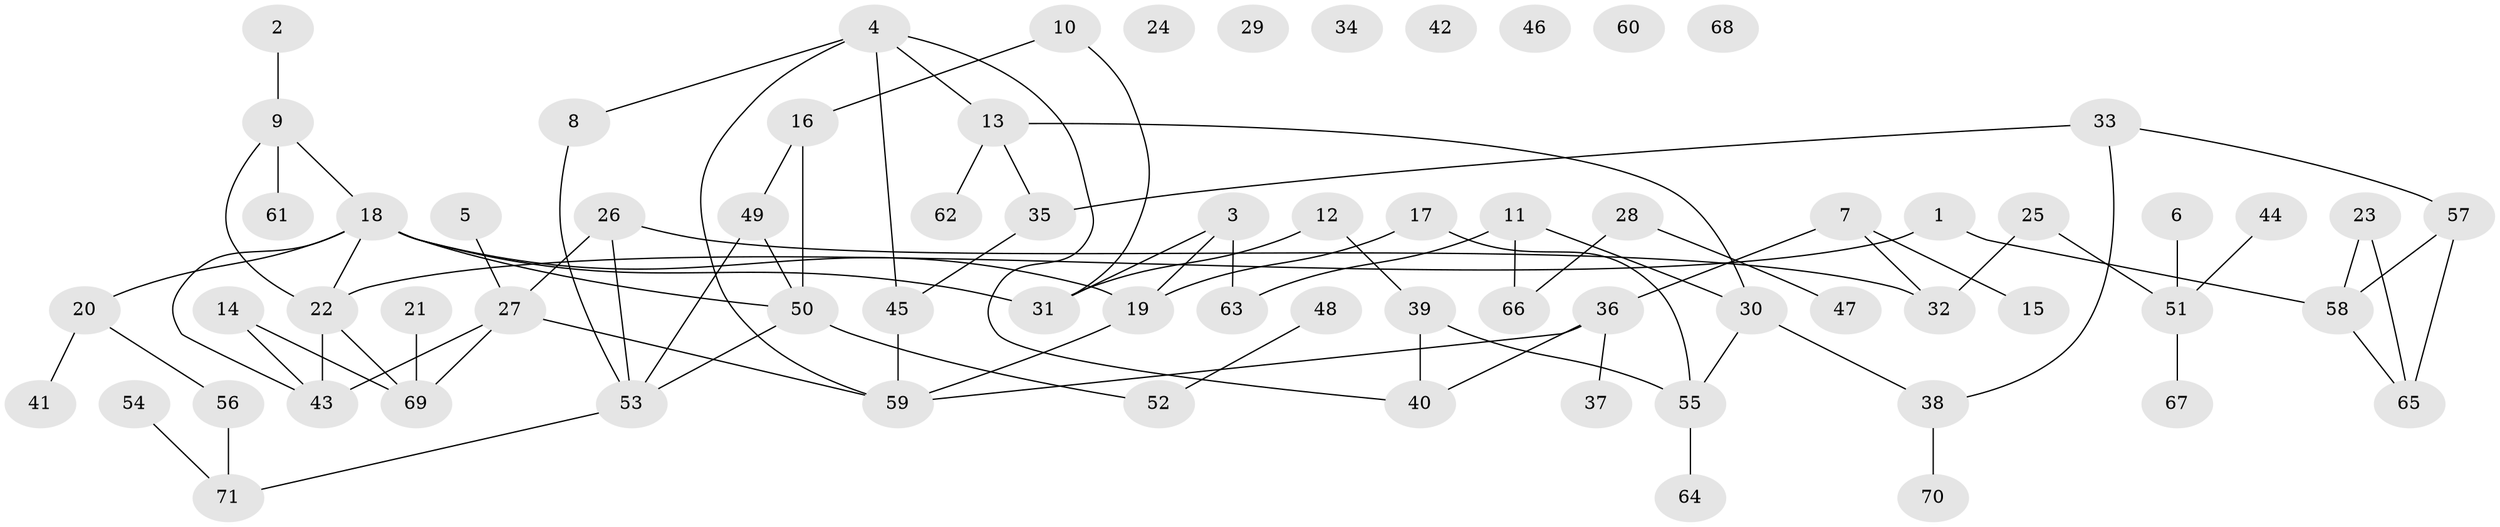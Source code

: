 // coarse degree distribution, {2: 0.1836734693877551, 3: 0.2857142857142857, 5: 0.04081632653061224, 1: 0.1836734693877551, 8: 0.02040816326530612, 7: 0.02040816326530612, 0: 0.14285714285714285, 6: 0.02040816326530612, 4: 0.10204081632653061}
// Generated by graph-tools (version 1.1) at 2025/23/03/03/25 07:23:25]
// undirected, 71 vertices, 87 edges
graph export_dot {
graph [start="1"]
  node [color=gray90,style=filled];
  1;
  2;
  3;
  4;
  5;
  6;
  7;
  8;
  9;
  10;
  11;
  12;
  13;
  14;
  15;
  16;
  17;
  18;
  19;
  20;
  21;
  22;
  23;
  24;
  25;
  26;
  27;
  28;
  29;
  30;
  31;
  32;
  33;
  34;
  35;
  36;
  37;
  38;
  39;
  40;
  41;
  42;
  43;
  44;
  45;
  46;
  47;
  48;
  49;
  50;
  51;
  52;
  53;
  54;
  55;
  56;
  57;
  58;
  59;
  60;
  61;
  62;
  63;
  64;
  65;
  66;
  67;
  68;
  69;
  70;
  71;
  1 -- 22;
  1 -- 58;
  2 -- 9;
  3 -- 19;
  3 -- 31;
  3 -- 63;
  4 -- 8;
  4 -- 13;
  4 -- 40;
  4 -- 45;
  4 -- 59;
  5 -- 27;
  6 -- 51;
  7 -- 15;
  7 -- 32;
  7 -- 36;
  8 -- 53;
  9 -- 18;
  9 -- 22;
  9 -- 61;
  10 -- 16;
  10 -- 31;
  11 -- 30;
  11 -- 63;
  11 -- 66;
  12 -- 31;
  12 -- 39;
  13 -- 30;
  13 -- 35;
  13 -- 62;
  14 -- 43;
  14 -- 69;
  16 -- 49;
  16 -- 50;
  17 -- 19;
  17 -- 55;
  18 -- 19;
  18 -- 20;
  18 -- 22;
  18 -- 31;
  18 -- 43;
  18 -- 50;
  19 -- 59;
  20 -- 41;
  20 -- 56;
  21 -- 69;
  22 -- 43;
  22 -- 69;
  23 -- 58;
  23 -- 65;
  25 -- 32;
  25 -- 51;
  26 -- 27;
  26 -- 32;
  26 -- 53;
  27 -- 43;
  27 -- 59;
  27 -- 69;
  28 -- 47;
  28 -- 66;
  30 -- 38;
  30 -- 55;
  33 -- 35;
  33 -- 38;
  33 -- 57;
  35 -- 45;
  36 -- 37;
  36 -- 40;
  36 -- 59;
  38 -- 70;
  39 -- 40;
  39 -- 55;
  44 -- 51;
  45 -- 59;
  48 -- 52;
  49 -- 50;
  49 -- 53;
  50 -- 52;
  50 -- 53;
  51 -- 67;
  53 -- 71;
  54 -- 71;
  55 -- 64;
  56 -- 71;
  57 -- 58;
  57 -- 65;
  58 -- 65;
}

